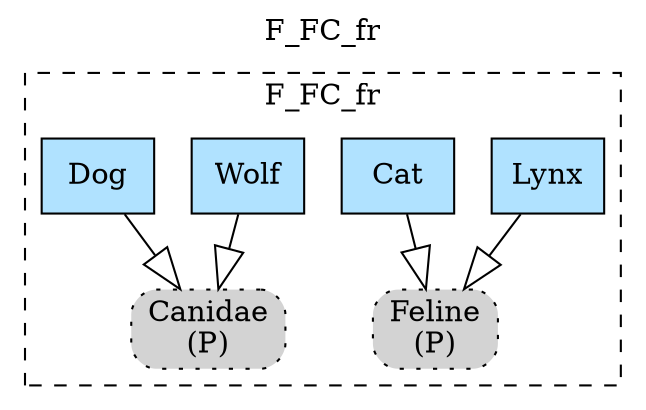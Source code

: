 digraph {graph[label=F_FC_fr,labelloc=tl,labelfontsize=12];
subgraph cluster_F_FC_fr{style=dashed;label=F_FC_fr;
"PFeline"[shape=box,fillcolor=lightgray,style ="rounded,filled,dotted",label=<Feline<br/>(P)>];
"PCanidae"[shape=box,fillcolor=lightgray,style ="rounded,filled,dotted",label=<Canidae<br/>(P)>];
"Lynx"[shape=record,fillcolor=lightskyblue1,style = filled,label="Lynx"];
"Cat"[shape=record,fillcolor=lightskyblue1,style = filled,label="Cat"];
"Wolf"[shape=record,fillcolor=lightskyblue1,style = filled,label="Wolf"];
"Dog"[shape=record,fillcolor=lightskyblue1,style = filled,label="Dog"];

"Lynx"->"PFeline"[arrowhead=onormal,arrowsize=2.0];
"Cat"->"PFeline"[arrowhead=onormal,arrowsize=2.0];
"Wolf"->"PCanidae"[arrowhead=onormal,arrowsize=2.0];
"Dog"->"PCanidae"[arrowhead=onormal,arrowsize=2.0];

}


}